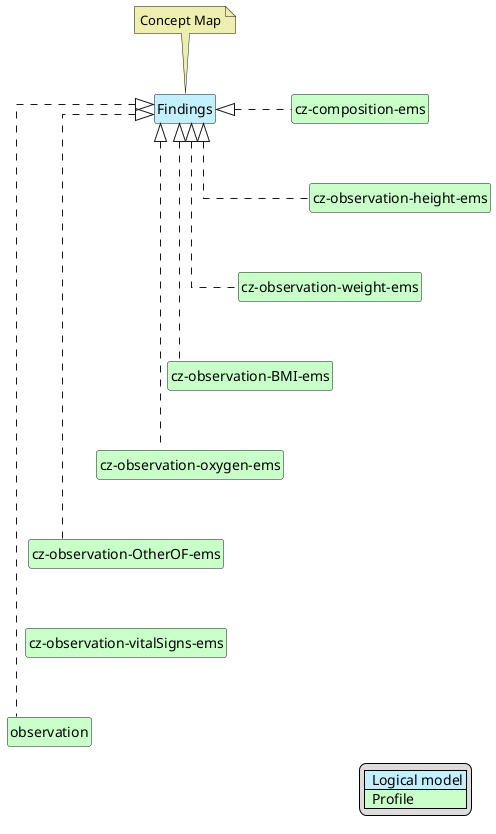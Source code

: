 @startuml
hide circle
hide stereotype
hide members
hide methods
skinparam linetype ortho
skinparam class {
BackgroundColor<<LogicalModel>> #APPLICATION
BackgroundColor<<Profile>> #TECHNOLOGY
}
legend right
| <#APPLICATION>  Logical model |
| <#TECHNOLOGY>  Profile |
endlegend

class "Findings" <<LogicalModel>> [[StructureDefinition-ObjectiveFindingsEmsCz.html]]
note top #EEEEAE [[ConceptMap-FindingsEMS2FHIR-cz.html]]
Concept Map
endnote

class "cz-composition-ems" <<Profile>> [[StructureDefinition-cz-composition-ems.html]]
class "cz-observation-height-ems" <<Profile>> [[StructureDefinition-cz-observation-height-ems.html]]
class "cz-observation-weight-ems" <<Profile>> [[StructureDefinition-cz-observation-weight-ems.html]]
class "cz-observation-BMI-ems" <<Profile>> [[StructureDefinition-cz-observation-BMI-ems.html]]
class "cz-observation-vitalSigns-ems" <<Profile>> [[StructureDefinition-cz-observation-vitalSigns-ems.html]]
class "cz-observation-oxygen-ems" <<Profile>> [[StructureDefinition-cz-observation-oxygen-ems.html]]
class "cz-observation-OtherOF-ems" <<Profile>> [[StructureDefinition-cz-observation-OtherOF-ems.html]]
class "observation" <<Profile>> [[https://hl7.org/fhir/R4/observation.html]]

"Findings" <|. "cz-composition-ems"
"Findings" <|. "cz-observation-height-ems"
"Findings" <|. "cz-observation-weight-ems"
"Findings" <|. "cz-observation-BMI-ems"
"Findings" <|. "cz-observation-oxygen-ems"
"Findings" <|. "cz-observation-OtherOF-ems"
"Findings" <|. "observation"

"cz-composition-ems" -d[hidden]-> "cz-observation-height-ems"
"cz-observation-height-ems" -d[hidden]-> "cz-observation-weight-ems"
"cz-observation-weight-ems" -d[hidden]-> "cz-observation-BMI-ems"
"cz-observation-BMI-ems" -d[hidden]-> "cz-observation-oxygen-ems"
"cz-observation-oxygen-ems" -d[hidden]-> "cz-observation-OtherOF-ems"
"cz-observation-OtherOF-ems" -d[hidden]-> "cz-observation-vitalSigns-ems"
"cz-observation-vitalSigns-ems" -d[hidden]-> "observation"

@enduml
